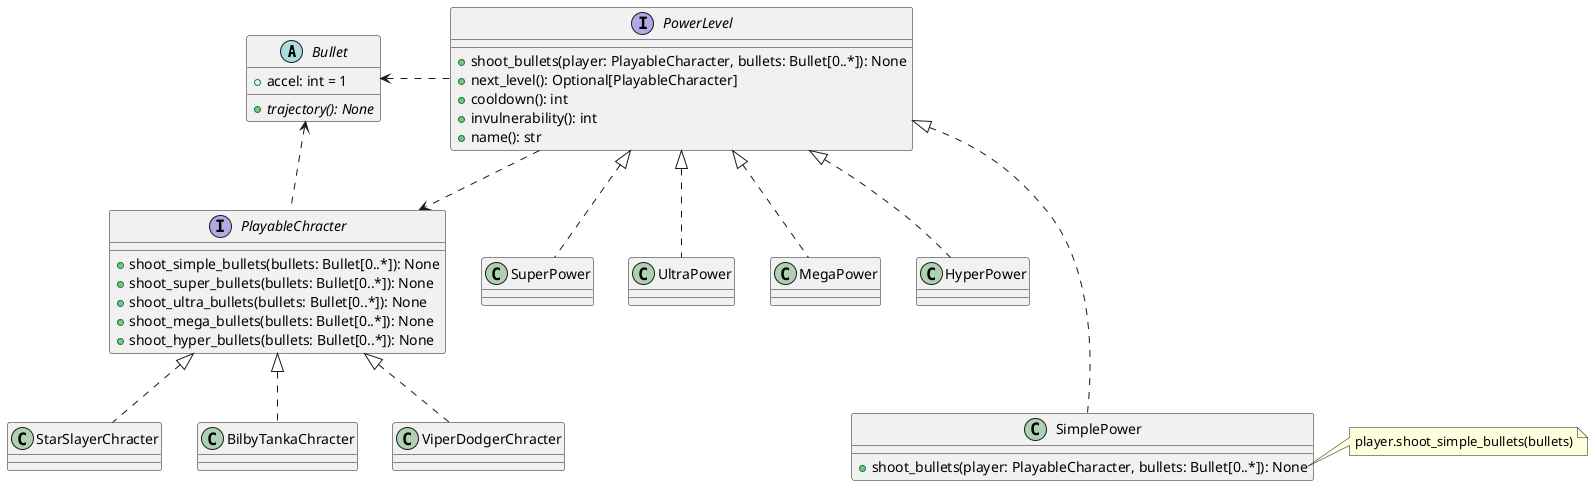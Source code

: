 @startuml Starslayer Powerup System

abstract class Bullet {
    + accel: int = 1
    {abstract} + trajectory(): None
}

interface PlayableChracter {
    + shoot_simple_bullets(bullets: Bullet[0..*]): None
    + shoot_super_bullets(bullets: Bullet[0..*]): None
    + shoot_ultra_bullets(bullets: Bullet[0..*]): None
    + shoot_mega_bullets(bullets: Bullet[0..*]): None
    + shoot_hyper_bullets(bullets: Bullet[0..*]): None
}

PlayableChracter .up.> Bullet

class StarSlayerChracter implements PlayableChracter
class BilbyTankaChracter implements PlayableChracter
class ViperDodgerChracter implements PlayableChracter

interface PowerLevel {
    + shoot_bullets(player: PlayableCharacter, bullets: Bullet[0..*]): None
    + next_level(): Optional[PlayableCharacter]
    + cooldown(): int
    + invulnerability(): int
    + name(): str
}

PowerLevel .down.> PlayableChracter
PowerLevel .left.> Bullet

class SimplePower {
    + shoot_bullets(player: PlayableCharacter, bullets: Bullet[0..*]): None
}
SimplePower .up..|> PowerLevel
class SuperPower implements PowerLevel
class UltraPower implements PowerLevel
class MegaPower implements PowerLevel
class HyperPower implements PowerLevel

note right of SimplePower::shoot_bullets
    player.shoot_simple_bullets(bullets)
end note

@enduml